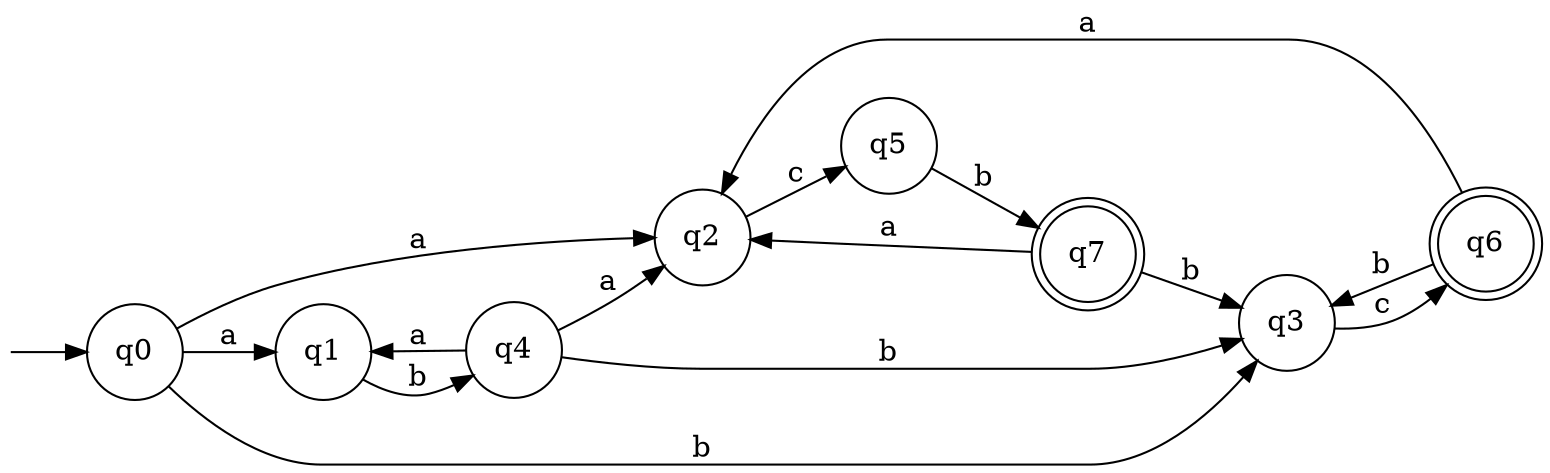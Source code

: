 digraph G {
  rankdir=LR;
  n__ [label="" shape=none width=.0];
  0 [shape=circle label="q0"]
  1 [shape=circle label="q1"]
  2 [shape=circle label="q4"]
  3 [shape=circle label="q3"]
  4 [shape=doublecircle label="q6"]
  5 [shape=circle label="q2"]
  6 [shape=circle label="q5"]
  7 [shape=doublecircle label="q7"]
  n__ -> 0;
  0 -> 1 [label="a"]
  0 -> 5 [label="a"]
  0 -> 3 [label="b"]
  1 -> 2 [label="b"]
  2 -> 1 [label="a"]
  2 -> 5 [label="a"]
  2 -> 3 [label="b"]
  3 -> 4 [label="c"]
  4 -> 5 [label="a"]
  4 -> 3 [label="b"]
  5 -> 6 [label="c"]
  6 -> 7 [label="b"]
  7 -> 5 [label="a"]
  7 -> 3 [label="b"]
}

